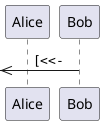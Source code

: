 {
  "sha1": "bxa0e9kmrd3lh7q0oleg4uxjk1pn4b4",
  "insertion": {
    "when": "2024-05-30T20:48:22.178Z",
    "user": "plantuml@gmail.com"
  }
}
@startuml
participant Alice as a
participant Bob   as b

  [<<- b : ""  [<<-""

@enduml
